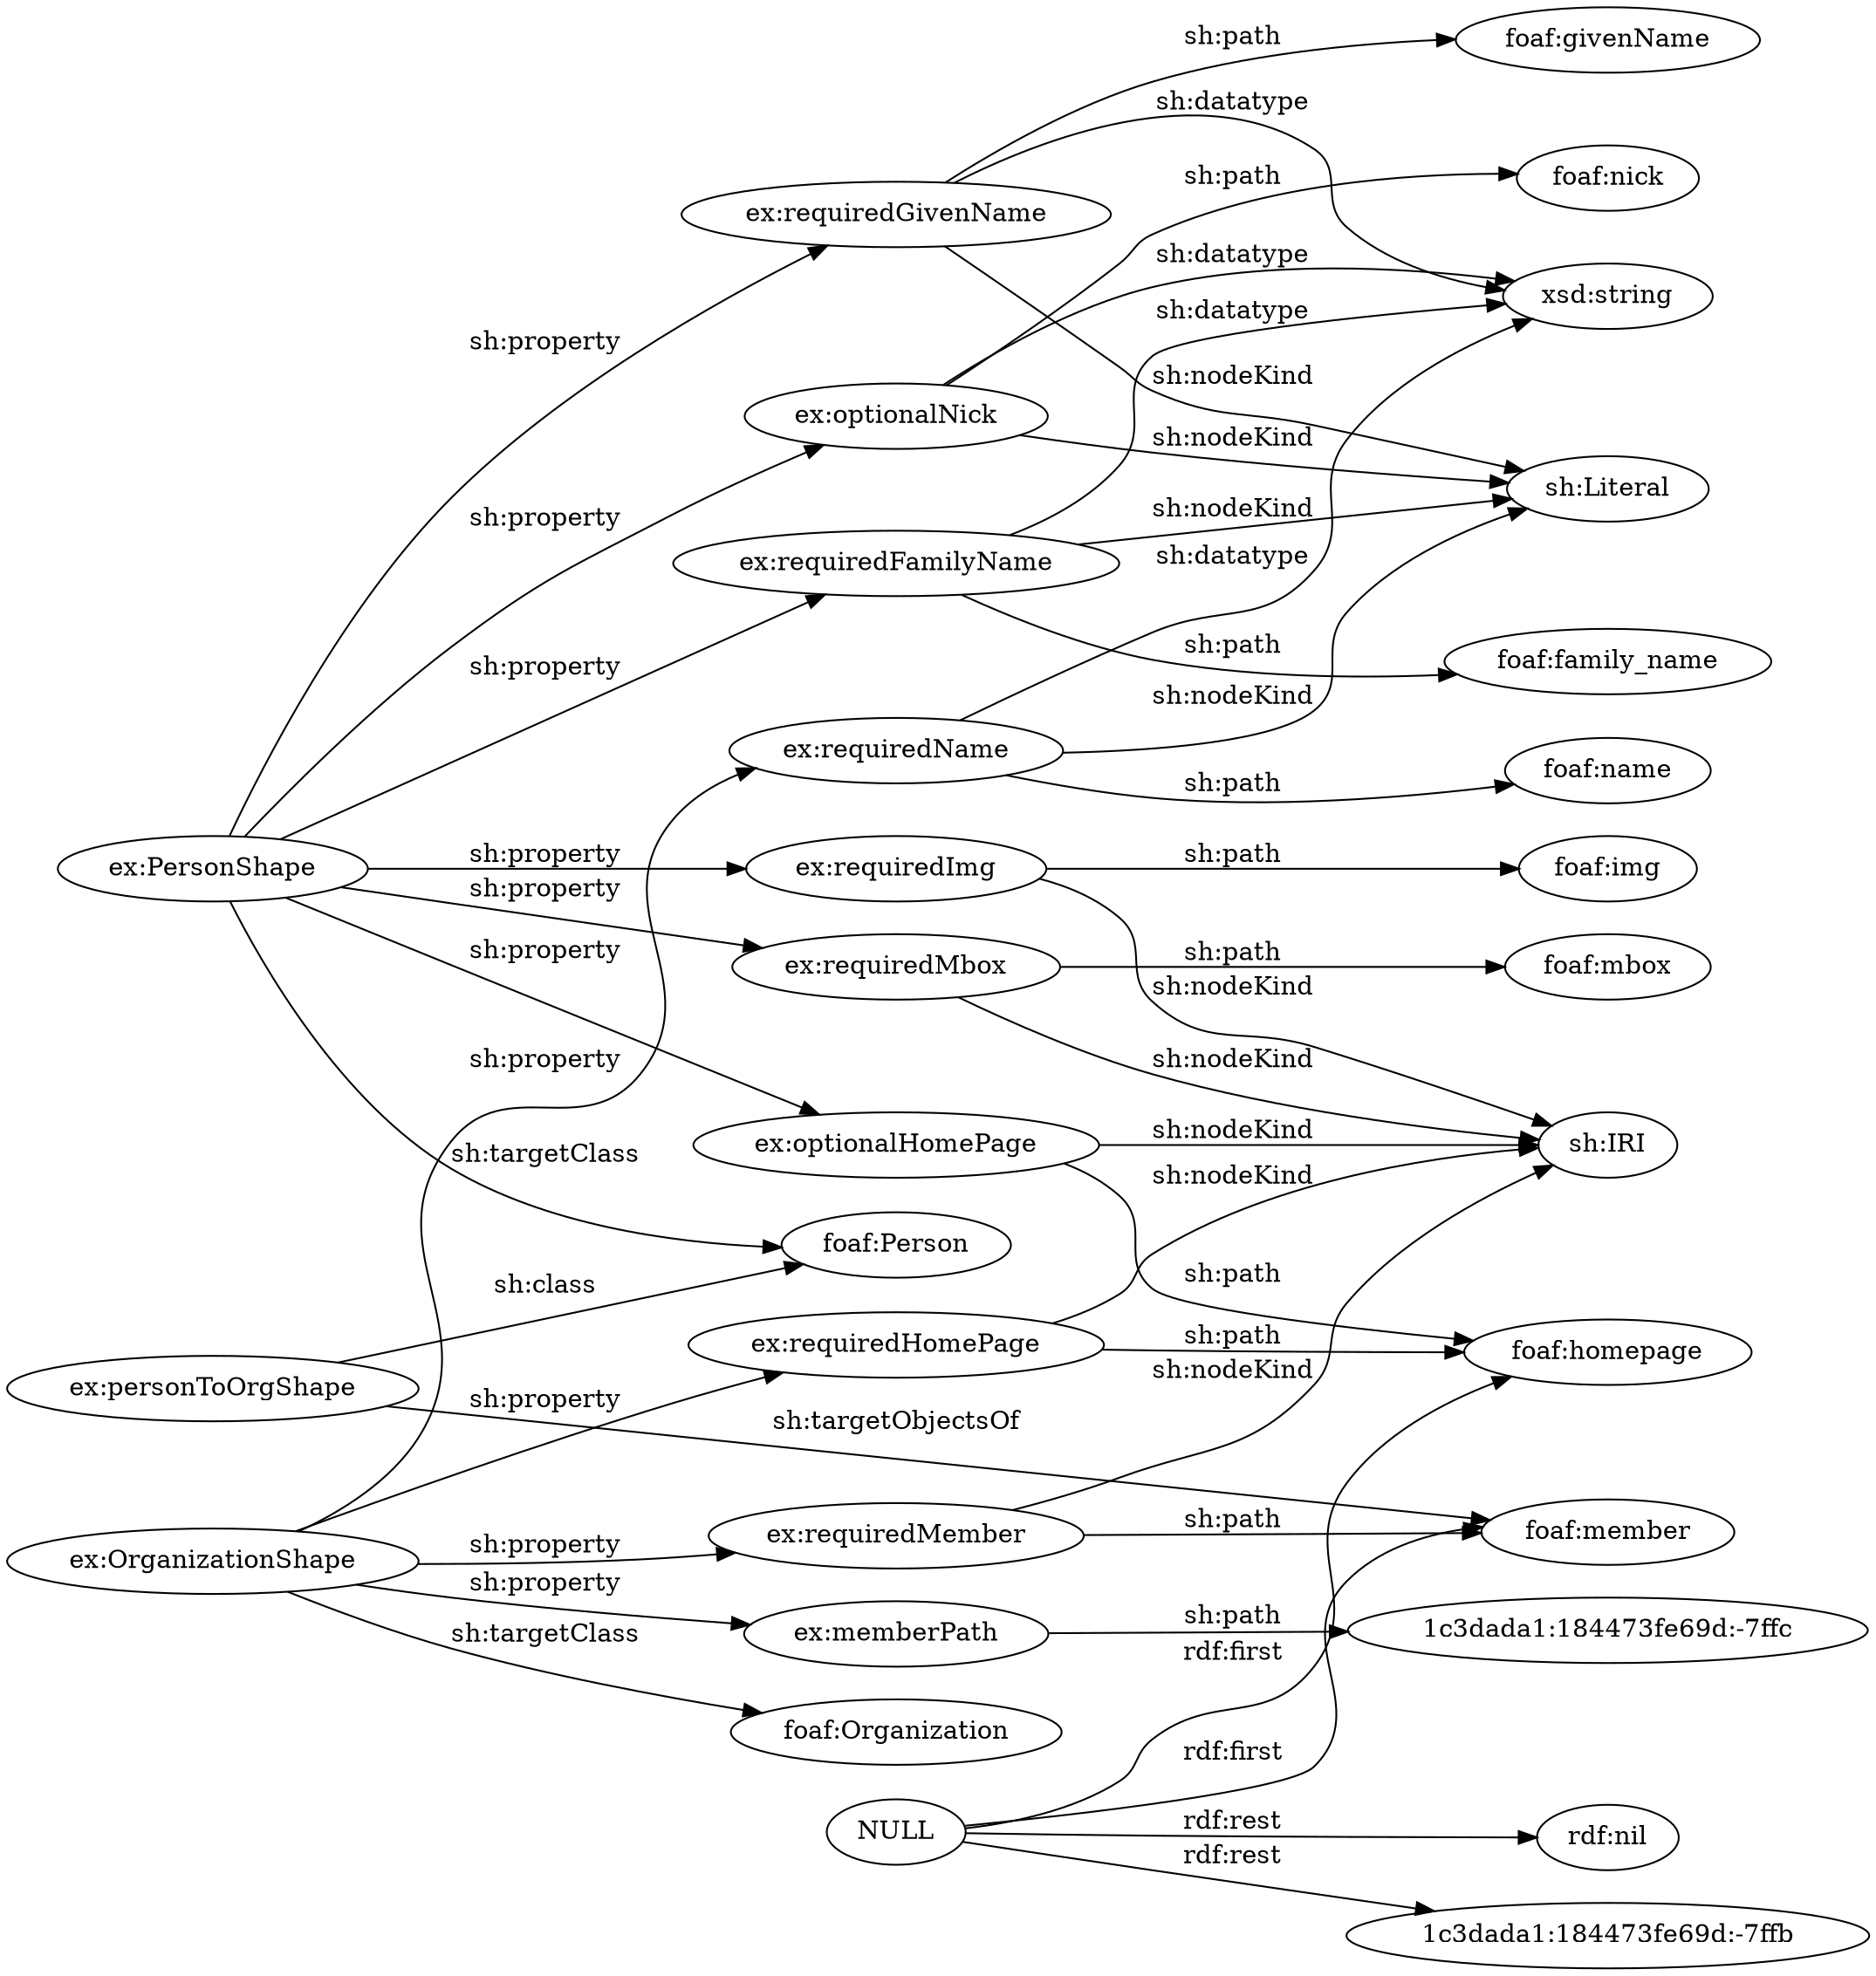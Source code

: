 digraph ar2dtool_diagram { 
rankdir=LR;
size="1501"
	"ex:personToOrgShape" -> "foaf:Person" [ label = "sh:class" ];
	"ex:personToOrgShape" -> "foaf:member" [ label = "sh:targetObjectsOf" ];
	"ex:requiredGivenName" -> "xsd:string" [ label = "sh:datatype" ];
	"ex:requiredGivenName" -> "sh:Literal" [ label = "sh:nodeKind" ];
	"ex:requiredGivenName" -> "foaf:givenName" [ label = "sh:path" ];
	"ex:requiredHomePage" -> "sh:IRI" [ label = "sh:nodeKind" ];
	"ex:requiredHomePage" -> "foaf:homepage" [ label = "sh:path" ];
	"ex:requiredName" -> "xsd:string" [ label = "sh:datatype" ];
	"ex:requiredName" -> "sh:Literal" [ label = "sh:nodeKind" ];
	"ex:requiredName" -> "foaf:name" [ label = "sh:path" ];
	"ex:requiredImg" -> "sh:IRI" [ label = "sh:nodeKind" ];
	"ex:requiredImg" -> "foaf:img" [ label = "sh:path" ];
	"ex:PersonShape" -> "ex:optionalNick" [ label = "sh:property" ];
	"ex:PersonShape" -> "ex:optionalHomePage" [ label = "sh:property" ];
	"ex:PersonShape" -> "ex:requiredMbox" [ label = "sh:property" ];
	"ex:PersonShape" -> "ex:requiredImg" [ label = "sh:property" ];
	"ex:PersonShape" -> "ex:requiredFamilyName" [ label = "sh:property" ];
	"ex:PersonShape" -> "ex:requiredGivenName" [ label = "sh:property" ];
	"ex:PersonShape" -> "foaf:Person" [ label = "sh:targetClass" ];
	"ex:optionalHomePage" -> "sh:IRI" [ label = "sh:nodeKind" ];
	"ex:optionalHomePage" -> "foaf:homepage" [ label = "sh:path" ];
	"ex:memberPath" -> "1c3dada1:184473fe69d:-7ffc" [ label = "sh:path" ];
	"ex:OrganizationShape" -> "ex:requiredHomePage" [ label = "sh:property" ];
	"ex:OrganizationShape" -> "ex:memberPath" [ label = "sh:property" ];
	"ex:OrganizationShape" -> "ex:requiredMember" [ label = "sh:property" ];
	"ex:OrganizationShape" -> "ex:requiredName" [ label = "sh:property" ];
	"ex:OrganizationShape" -> "foaf:Organization" [ label = "sh:targetClass" ];
	"ex:requiredMember" -> "sh:IRI" [ label = "sh:nodeKind" ];
	"ex:requiredMember" -> "foaf:member" [ label = "sh:path" ];
	"NULL" -> "rdf:nil" [ label = "rdf:rest" ];
	"NULL" -> "foaf:homepage" [ label = "rdf:first" ];
	"NULL" -> "1c3dada1:184473fe69d:-7ffb" [ label = "rdf:rest" ];
	"NULL" -> "foaf:member" [ label = "rdf:first" ];
	"ex:optionalNick" -> "xsd:string" [ label = "sh:datatype" ];
	"ex:optionalNick" -> "sh:Literal" [ label = "sh:nodeKind" ];
	"ex:optionalNick" -> "foaf:nick" [ label = "sh:path" ];
	"ex:requiredFamilyName" -> "xsd:string" [ label = "sh:datatype" ];
	"ex:requiredFamilyName" -> "sh:Literal" [ label = "sh:nodeKind" ];
	"ex:requiredFamilyName" -> "foaf:family_name" [ label = "sh:path" ];
	"ex:requiredMbox" -> "sh:IRI" [ label = "sh:nodeKind" ];
	"ex:requiredMbox" -> "foaf:mbox" [ label = "sh:path" ];

}
